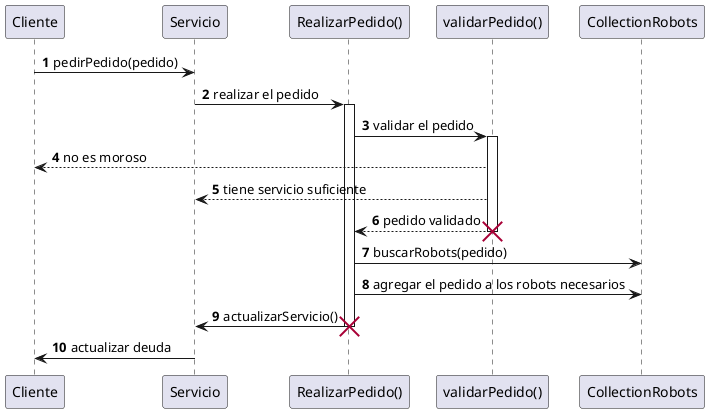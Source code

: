 @startuml
'https://plantuml.com/sequence-diagram

autonumber

Cliente -> Servicio: pedirPedido(pedido)
Servicio -> "RealizarPedido()": realizar el pedido
activate "RealizarPedido()"
"RealizarPedido()" -> "validarPedido()": validar el pedido
activate "validarPedido()"
"validarPedido()" --> Cliente : no es moroso
"validarPedido()" --> Servicio : tiene servicio suficiente
"validarPedido()" --> "RealizarPedido()": pedido validado
destroy "validarPedido()"
"RealizarPedido()" -> CollectionRobots: buscarRobots(pedido)
"RealizarPedido()" -> CollectionRobots: agregar el pedido a los robots necesarios
"RealizarPedido()" -> Servicio: actualizarServicio()
destroy "RealizarPedido()"
Servicio -> Cliente: actualizar deuda

@enduml